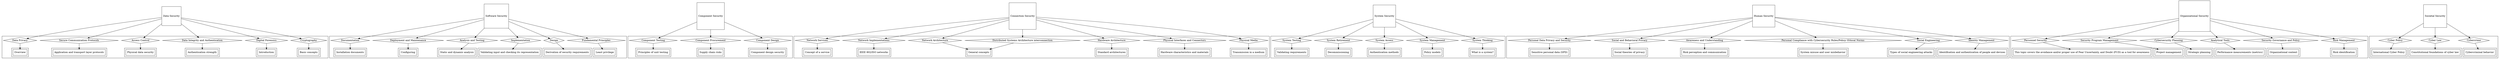 digraph {
	graph [compound=true];
	node [fillcolor=blue];
	subgraph "cluster_Data Security" {
		subgraph "cluster_Basic concepts" {
			"cluster_Basic concepts"	[label="Basic concepts",
				shape=box];
		}
		subgraph cluster_Introduction {
			cluster_Introduction	[label=Introduction,
				shape=box];
		}
		subgraph "cluster_Authentication strength" {
			"cluster_Authentication strength"	[label="Authentication strength",
				shape=box];
		}
		subgraph "cluster_Physical data security" {
			"cluster_Physical data security"	[label="Physical data security",
				shape=box];
		}
		subgraph "cluster_Application and transport layer protocols" {
			"cluster_Application and transport layer protocols"	[label="Application and transport layer protocols",
				shape=box];
		}
		subgraph cluster_Overview {
			cluster_Overview	[label=Overview,
				shape=box];
		}
		cluster_Cryptography	[label=Cryptography,
			shape=diamond];
		cluster_Cryptography -> "cluster_Basic concepts"	[minlen=1];
		"cluster_Digital Forensics"	[label="Digital Forensics",
			shape=diamond];
		"cluster_Digital Forensics" -> cluster_Introduction	[minlen=1];
		"cluster_Data Integrity and Authentication"	[label="Data Integrity and Authentication",
			shape=diamond];
		"cluster_Data Integrity and Authentication" -> "cluster_Authentication strength"	[minlen=1];
		"cluster_Access Control"	[label="Access Control",
			shape=diamond];
		"cluster_Access Control" -> "cluster_Physical data security"	[minlen=1];
		"cluster_Secure Communication Protocols"	[label="Secure Communication Protocols",
			shape=diamond];
		"cluster_Secure Communication Protocols" -> "cluster_Application and transport layer protocols"	[minlen=1];
		"cluster_Data Privacy"	[label="Data Privacy",
			shape=diamond];
		"cluster_Data Privacy" -> cluster_Overview	[minlen=1];
	}
	subgraph "cluster_Software Security" {
		subgraph "cluster_Least privilege" {
			"cluster_Least privilege"	[label="Least privilege",
				shape=box];
		}
		subgraph "cluster_Derivation of security requirements" {
			"cluster_Derivation of security requirements"	[label="Derivation of security requirements",
				shape=box];
		}
		subgraph "cluster_Validating input and checking its representation" {
			"cluster_Validating input and checking its representation"	[label="Validating input and checking its representation",
				shape=box];
		}
		subgraph "cluster_Static and dynamic analysis" {
			"cluster_Static and dynamic analysis"	[label="Static and dynamic analysis",
				shape=box];
		}
		subgraph cluster_Configuring {
			cluster_Configuring	[label=Configuring,
				shape=box];
		}
		subgraph "cluster_Installation documents" {
			"cluster_Installation documents"	[label="Installation documents",
				shape=box];
		}
		"cluster_Fundamental Principles"	[label="Fundamental Principles",
			shape=diamond];
		"cluster_Fundamental Principles" -> "cluster_Least privilege"	[minlen=1];
		cluster_Design	[label=Design,
			shape=diamond];
		cluster_Design -> "cluster_Derivation of security requirements"	[minlen=1];
		cluster_Implementation	[label=Implementation,
			shape=diamond];
		cluster_Implementation -> "cluster_Validating input and checking its representation"	[minlen=1];
		"cluster_Analysis and Testing"	[label="Analysis and Testing",
			shape=diamond];
		"cluster_Analysis and Testing" -> "cluster_Static and dynamic analysis"	[minlen=1];
		"cluster_Deployment and Maintenance"	[label="Deployment and Maintenance",
			shape=diamond];
		"cluster_Deployment and Maintenance" -> cluster_Configuring	[minlen=1];
		cluster_Documentation	[label=Documentation,
			shape=diamond];
		cluster_Documentation -> "cluster_Installation documents"	[minlen=1];
	}
	subgraph "cluster_Component Security" {
		subgraph "cluster_Component design security" {
			"cluster_Component design security"	[label="Component design security",
				shape=box];
		}
		subgraph "cluster_Supply chain risks" {
			"cluster_Supply chain risks"	[label="Supply chain risks",
				shape=box];
		}
		subgraph "cluster_Principles of unit testing" {
			"cluster_Principles of unit testing"	[label="Principles of unit testing",
				shape=box];
		}
		"cluster_Component Design"	[label="Component Design",
			shape=diamond];
		"cluster_Component Design" -> "cluster_Component design security"	[minlen=1];
		"cluster_Component Procurement"	[label="Component Procurement",
			shape=diamond];
		"cluster_Component Procurement" -> "cluster_Supply chain risks"	[minlen=1];
		"cluster_Component Testing"	[label="Component Testing",
			shape=diamond];
		"cluster_Component Testing" -> "cluster_Principles of unit testing"	[minlen=1];
	}
	subgraph "cluster_Connection Security" {
		subgraph "cluster_Transmission in a medium" {
			"cluster_Transmission in a medium"	[label="Transmission in a medium",
				shape=box];
		}
		subgraph "cluster_Hardware characteristics and materials" {
			"cluster_Hardware characteristics and materials"	[label="Hardware characteristics and materials",
				shape=box];
		}
		subgraph "cluster_Standard architectures" {
			"cluster_Standard architectures"	[label="Standard architectures",
				shape=box];
		}
		subgraph "cluster_General concepts" {
			"cluster_General concepts"	[label="General concepts",
				shape=box];
		}
		subgraph "cluster_IEEE 802/ISO networks" {
			"cluster_IEEE 802/ISO networks"	[label="IEEE 802/ISO networks",
				shape=box];
		}
		subgraph "cluster_Concept of a service" {
			"cluster_Concept of a service"	[label="Concept of a service",
				shape=box];
		}
		"cluster_Physical Media"	[label="Physical Media",
			shape=diamond];
		"cluster_Physical Media" -> "cluster_Transmission in a medium"	[minlen=1];
		"cluster_Physical Interfaces and Connectors"	[label="Physical Interfaces and Connectors",
			shape=diamond];
		"cluster_Physical Interfaces and Connectors" -> "cluster_Hardware characteristics and materials"	[minlen=1];
		"cluster_Hardware Architecture"	[label="Hardware Architecture",
			shape=diamond];
		"cluster_Hardware Architecture" -> "cluster_Standard architectures"	[minlen=1];
		"cluster_Distributed Systems Architecture interconnection"	[label="Distributed Systems Architecture interconnection",
			shape=diamond];
		"cluster_Distributed Systems Architecture interconnection" -> "cluster_General concepts";
		"cluster_Network Architecture"	[label="Network Architecture",
			shape=diamond];
		"cluster_Network Architecture" -> "cluster_General concepts";
		"cluster_Network Implementations"	[label="Network Implementations",
			shape=diamond];
		"cluster_Network Implementations" -> "cluster_IEEE 802/ISO networks"	[minlen=1];
		"cluster_Network Services"	[label="Network Services",
			shape=diamond];
		"cluster_Network Services" -> "cluster_Concept of a service"	[minlen=1];
	}
	subgraph "cluster_System Security" {
		subgraph "cluster_What is a system?" {
			"cluster_What is a system?"	[label="What is a system?",
				shape=box];
		}
		subgraph "cluster_Policy models" {
			"cluster_Policy models"	[label="Policy models",
				shape=box];
		}
		subgraph "cluster_Authentication methods" {
			"cluster_Authentication methods"	[label="Authentication methods",
				shape=box];
		}
		subgraph cluster_Decommissioning {
			cluster_Decommissioning	[label=Decommissioning,
				shape=box];
		}
		subgraph "cluster_Validating requirements" {
			"cluster_Validating requirements"	[label="Validating requirements",
				shape=box];
		}
		"cluster_System Thinking"	[label="System Thinking",
			shape=diamond];
		"cluster_System Thinking" -> "cluster_What is a system?"	[minlen=1];
		"cluster_System Management"	[label="System Management",
			shape=diamond];
		"cluster_System Management" -> "cluster_Policy models"	[minlen=1];
		"cluster_System Access"	[label="System Access",
			shape=diamond];
		"cluster_System Access" -> "cluster_Authentication methods"	[minlen=1];
		"cluster_System Retirement"	[label="System Retirement",
			shape=diamond];
		"cluster_System Retirement" -> cluster_Decommissioning	[minlen=1];
		"cluster_System Testing"	[label="System Testing",
			shape=diamond];
		"cluster_System Testing" -> "cluster_Validating requirements"	[minlen=1];
	}
	subgraph "cluster_Human Security" {
		subgraph "cluster_Identification and authentication of people and devices" {
			"cluster_Identification and authentication of people and devices"	[label="Identification and authentication of people and devices",
				shape=box];
		}
		subgraph "cluster_Types of social engineering attacks" {
			"cluster_Types of social engineering attacks"	[label="Types of social engineering attacks",
				shape=box];
		}
		subgraph "cluster_System misuse and user misbehavior" {
			"cluster_System misuse and user misbehavior"	[label="System misuse and user misbehavior",
				shape=box];
		}
		subgraph "cluster_Risk perception and communication" {
			"cluster_Risk perception and communication"	[label="Risk perception and communication",
				shape=box];
		}
		subgraph "cluster_Social theories of privacy" {
			"cluster_Social theories of privacy"	[label="Social theories of privacy",
				shape=box];
		}
		subgraph "cluster_Sensitive personal data (SPD)" {
			"cluster_Sensitive personal data (SPD)"	[label="Sensitive personal data (SPD)",
				shape=box];
		}
		"cluster_Identity Management"	[label="Identity Management",
			shape=diamond];
		"cluster_Identity Management" -> "cluster_Identification and authentication of people and devices"	[minlen=1];
		"cluster_Social Engineering"	[label="Social Engineering",
			shape=diamond];
		"cluster_Social Engineering" -> "cluster_Types of social engineering attacks"	[minlen=1];
		"cluster_Personal Compliance with Cybersecurity Rules/Policy/ Ethical Norms"	[label="Personal Compliance with Cybersecurity Rules/Policy/ Ethical Norms",
			shape=diamond];
		"cluster_Personal Compliance with Cybersecurity Rules/Policy/ Ethical Norms" -> "cluster_System misuse and user misbehavior"	[minlen=1];
		"cluster_Awareness and Understanding"	[label="Awareness and Understanding",
			shape=diamond];
		"cluster_Awareness and Understanding" -> "cluster_Risk perception and communication"	[minlen=1];
		"cluster_Social and Behavioral Privacy"	[label="Social and Behavioral Privacy",
			shape=diamond];
		"cluster_Social and Behavioral Privacy" -> "cluster_Social theories of privacy"	[minlen=1];
		"cluster_Personal Data Privacy and Security"	[label="Personal Data Privacy and Security",
			shape=diamond];
		"cluster_Personal Data Privacy and Security" -> "cluster_Sensitive personal data (SPD)"	[minlen=1];
	}
	subgraph "cluster_Organizational Security" {
		subgraph "cluster_Risk identification" {
			"cluster_Risk identification"	[label="Risk identification",
				shape=box];
		}
		subgraph "cluster_Organizational context" {
			"cluster_Organizational context"	[label="Organizational context",
				shape=box];
		}
		subgraph "cluster_Performance measurements (metrics)" {
			"cluster_Performance measurements (metrics)"	[label="Performance measurements (metrics)",
				shape=box];
		}
		subgraph "cluster_Strategic planning" {
			"cluster_Strategic planning"	[label="Strategic planning",
				shape=box];
		}
		subgraph "cluster_Project management" {
			"cluster_Project management"	[label="Project management",
				shape=box];
		}
		subgraph "cluster_This topic covers the avoidance and/or proper use of Fear Uncertainty, and Doubt (FUD) as a tool for awareness" {
			"cluster_This topic covers the avoidance and/or proper use of Fear Uncertainty, and Doubt (FUD) as a tool for awareness"	[label="This topic covers the avoidance and/or proper use of Fear Uncertainty, and Doubt (FUD) as a tool for awareness",
				shape=box];
		}
		"cluster_Risk Management"	[label="Risk Management",
			shape=diamond];
		"cluster_Risk Management" -> "cluster_Risk identification"	[minlen=1];
		"cluster_Security Governance and Policy"	[label="Security Governance and Policy",
			shape=diamond];
		"cluster_Security Governance and Policy" -> "cluster_Organizational context"	[minlen=1];
		"cluster_Analytical Tools"	[label="Analytical Tools",
			shape=diamond];
		"cluster_Analytical Tools" -> "cluster_Performance measurements (metrics)"	[minlen=1];
		"cluster_Cybersecurity Planning"	[label="Cybersecurity Planning",
			shape=diamond];
		"cluster_Cybersecurity Planning" -> "cluster_Strategic planning"	[minlen=1];
		"cluster_Security Program Management"	[label="Security Program Management",
			shape=diamond];
		"cluster_Security Program Management" -> "cluster_Project management"	[minlen=1];
		"cluster_Personnel Security"	[label="Personnel Security",
			shape=diamond];
		"cluster_Personnel Security" -> "cluster_This topic covers the avoidance and/or proper use of Fear Uncertainty, and Doubt (FUD) as a tool for awareness"	[minlen=1];
	}
	subgraph "cluster_Societal Security" {
		subgraph "cluster_Cybercriminal behavior" {
			"cluster_Cybercriminal behavior"	[label="Cybercriminal behavior",
				shape=box];
		}
		subgraph "cluster_Constitutional foundations of cyber law" {
			"cluster_Constitutional foundations of cyber law"	[label="Constitutional foundations of cyber law",
				shape=box];
		}
		subgraph "cluster_International Cyber Policy" {
			"cluster_International Cyber Policy"	[label="International Cyber Policy",
				shape=box];
		}
		cluster_Cybercrime	[label=Cybercrime,
			shape=diamond];
		cluster_Cybercrime -> "cluster_Cybercriminal behavior"	[minlen=1];
		"cluster_Cyber Law"	[label="Cyber Law",
			shape=diamond];
		"cluster_Cyber Law" -> "cluster_Constitutional foundations of cyber law"	[minlen=1];
		"cluster_Cyber Policy"	[label="Cyber Policy",
			shape=diamond];
		"cluster_Cyber Policy" -> "cluster_International Cyber Policy"	[minlen=1];
	}
	"cluster_Data Security"	[label="Data Security",
		shape=square];
	"cluster_Data Security" -> cluster_Cryptography;
	"cluster_Data Security" -> "cluster_Digital Forensics";
	"cluster_Data Security" -> "cluster_Data Integrity and Authentication";
	"cluster_Data Security" -> "cluster_Access Control";
	"cluster_Data Security" -> "cluster_Secure Communication Protocols";
	"cluster_Data Security" -> "cluster_Data Privacy";
	"cluster_Software Security"	[label="Software Security",
		shape=square];
	"cluster_Software Security" -> "cluster_Fundamental Principles";
	"cluster_Software Security" -> cluster_Design;
	"cluster_Software Security" -> cluster_Implementation;
	"cluster_Software Security" -> "cluster_Analysis and Testing";
	"cluster_Software Security" -> "cluster_Deployment and Maintenance";
	"cluster_Software Security" -> cluster_Documentation;
	"cluster_Component Security"	[label="Component Security",
		shape=square];
	"cluster_Component Security" -> "cluster_Component Design";
	"cluster_Component Security" -> "cluster_Component Procurement";
	"cluster_Component Security" -> "cluster_Component Testing";
	"cluster_Connection Security"	[label="Connection Security",
		shape=square];
	"cluster_Connection Security" -> "cluster_Physical Media";
	"cluster_Connection Security" -> "cluster_Physical Interfaces and Connectors";
	"cluster_Connection Security" -> "cluster_Hardware Architecture";
	"cluster_Connection Security" -> "cluster_Distributed Systems Architecture interconnection";
	"cluster_Connection Security" -> "cluster_Network Architecture";
	"cluster_Connection Security" -> "cluster_Network Implementations";
	"cluster_Connection Security" -> "cluster_Network Services";
	"cluster_System Security"	[label="System Security",
		shape=square];
	"cluster_System Security" -> "cluster_System Thinking";
	"cluster_System Security" -> "cluster_System Management";
	"cluster_System Security" -> "cluster_System Access";
	"cluster_System Security" -> "cluster_System Retirement";
	"cluster_System Security" -> "cluster_System Testing";
	"cluster_Human Security"	[label="Human Security",
		shape=square];
	"cluster_Human Security" -> "cluster_Identity Management";
	"cluster_Human Security" -> "cluster_Social Engineering";
	"cluster_Human Security" -> "cluster_Personal Compliance with Cybersecurity Rules/Policy/ Ethical Norms";
	"cluster_Human Security" -> "cluster_Awareness and Understanding";
	"cluster_Human Security" -> "cluster_Social and Behavioral Privacy";
	"cluster_Human Security" -> "cluster_Personal Data Privacy and Security";
	"cluster_Organizational Security"	[label="Organizational Security",
		shape=square];
	"cluster_Organizational Security" -> "cluster_Risk Management";
	"cluster_Organizational Security" -> "cluster_Security Governance and Policy";
	"cluster_Organizational Security" -> "cluster_Analytical Tools";
	"cluster_Organizational Security" -> "cluster_Cybersecurity Planning";
	"cluster_Organizational Security" -> "cluster_Security Program Management";
	"cluster_Organizational Security" -> "cluster_Personnel Security";
	"cluster_Societal Security"	[label="Societal Security",
		shape=square];
	"cluster_Societal Security" -> cluster_Cybercrime;
	"cluster_Societal Security" -> "cluster_Cyber Law";
	"cluster_Societal Security" -> "cluster_Cyber Policy";
}
